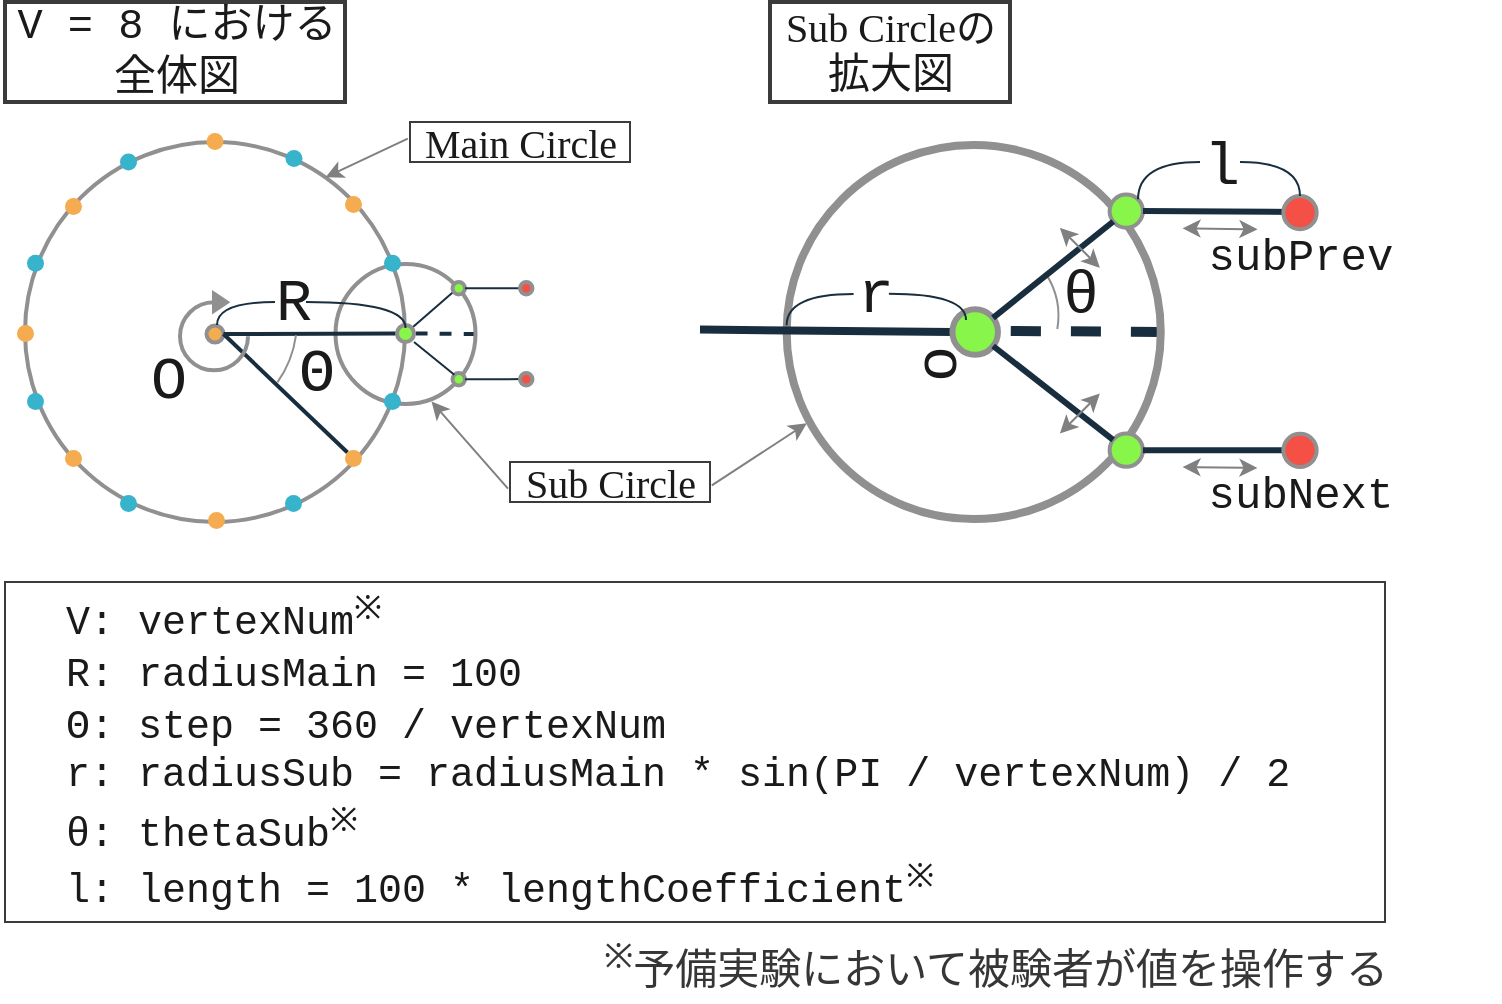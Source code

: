 <mxfile version="13.10.0" type="embed">
    <diagram id="sUMD44LDIuef9mWyuSko" name="calc_first_point">
        <mxGraphModel dx="622" dy="273" grid="1" gridSize="10" guides="1" tooltips="1" connect="1" arrows="1" fold="1" page="1" pageScale="1" pageWidth="827" pageHeight="1169" background="none" math="0" shadow="0">
            <root>
                <mxCell id="0"/>
                <mxCell id="1" parent="0"/>
                <mxCell id="111" value="" style="group;labelBorderColor=none;fontColor=#242424;spacing=10;labelBackgroundColor=#FFFFFF;fontSize=30;" parent="1" vertex="1" connectable="0">
                    <mxGeometry x="50" y="320" width="750" height="500" as="geometry"/>
                </mxCell>
                <mxCell id="14" value="" style="group;strokeWidth=9;fontFamily=Times New Roman;fontColor=#1A1A1A;" parent="111" vertex="1" connectable="0">
                    <mxGeometry x="2.5" y="60" width="747.5" height="400" as="geometry"/>
                </mxCell>
                <mxCell id="107" value="" style="endArrow=none;html=1;entryX=1;entryY=0.5;entryDx=0;entryDy=0;exitX=1;exitY=0.5;exitDx=0;exitDy=0;strokeWidth=2;dashed=1;curved=1;labelBackgroundColor=#EEEEEE;strokeColor=#182E3E;fontColor=#1A1A1A;" parent="14" source="66" target="54" edge="1">
                    <mxGeometry width="50" height="50" relative="1" as="geometry">
                        <mxPoint x="276.5" y="101.35" as="sourcePoint"/>
                        <mxPoint x="189.75" y="101.6" as="targetPoint"/>
                    </mxGeometry>
                </mxCell>
                <mxCell id="66" value="&lt;span style=&quot;color: rgba(0 , 0 , 0 , 0) ; font-family: monospace ; font-size: 0px&quot;&gt;z&lt;/span&gt;" style="ellipse;whiteSpace=wrap;html=1;aspect=fixed;strokeWidth=2;strokeColor=#909090;fillColor=none;fontColor=#1A1A1A;" parent="14" vertex="1">
                    <mxGeometry x="165.25" y="71" width="70" height="70" as="geometry"/>
                </mxCell>
                <mxCell id="70" value="" style="endArrow=none;html=1;strokeColor=#182E3E;exitX=0.078;exitY=0.77;exitDx=0;exitDy=0;exitPerimeter=0;entryX=0.496;entryY=0.5;entryDx=0;entryDy=0;entryPerimeter=0;curved=1;labelBackgroundColor=#EEEEEE;fontColor=#1A1A1A;" parent="14" source="68" target="66" edge="1">
                    <mxGeometry width="50" height="50" relative="1" as="geometry">
                        <mxPoint x="273.12" y="104.88" as="sourcePoint"/>
                        <mxPoint x="210" y="106" as="targetPoint"/>
                    </mxGeometry>
                </mxCell>
                <mxCell id="2" value="&lt;span style=&quot;color: rgba(0 , 0 , 0 , 0) ; font-family: monospace ; font-size: 0px&quot;&gt;%3CmxGraphModel%3E%3Croot%3E%3CmxCell%20id%3D%220%22%2F%3E%3CmxCell%20id%3D%221%22%20parent%3D%220%22%2F%3E%3CmxCell%20id%3D%222%22%20value%3D%22%22%20style%3D%22ellipse%3BwhiteSpace%3Dwrap%3Bhtml%3D1%3Baspect%3Dfixed%3BfillColor%3Dnone%3BstrokeWidth%3D2%3B%22%20vertex%3D%221%22%20parent%3D%221%22%3E%3CmxGeometry%20x%3D%2280%22%20y%3D%22380%22%20width%3D%22190%22%20height%3D%22190%22%20as%3D%22geometry%22%2F%3E%3C%2FmxCell%3E%3C%2Froot%3E%3C%2FmxGraphModel%3E&lt;/span&gt;" style="ellipse;whiteSpace=wrap;html=1;aspect=fixed;fillColor=none;strokeWidth=2;strokeColor=#909090;fontColor=#1A1A1A;" parent="14" vertex="1">
                    <mxGeometry x="10" y="10" width="190" height="190" as="geometry"/>
                </mxCell>
                <mxCell id="37" value="" style="ellipse;whiteSpace=wrap;html=1;aspect=fixed;strokeWidth=2;strokeColor=#909090;fillColor=#F5AB50;fontColor=#1A1A1A;" parent="14" vertex="1">
                    <mxGeometry x="100.75" y="101.75" width="8.5" height="8.5" as="geometry"/>
                </mxCell>
                <mxCell id="38" value="&lt;font style=&quot;font-size: 30px&quot;&gt;O&lt;/font&gt;" style="text;html=1;align=center;verticalAlign=middle;resizable=0;points=[];autosize=1;fontSize=22;fontFamily=Courier New;fontColor=#1A1A1A;" parent="14" vertex="1">
                    <mxGeometry x="66" y="114" width="30" height="30" as="geometry"/>
                </mxCell>
                <mxCell id="39" value="" style="endArrow=none;html=1;entryX=1;entryY=0.5;entryDx=0;entryDy=0;exitX=0;exitY=0.5;exitDx=0;exitDy=0;strokeWidth=2;curved=1;labelBackgroundColor=#EEEEEE;strokeColor=#182E3E;fontColor=#1A1A1A;" parent="14" source="54" target="37" edge="1">
                    <mxGeometry width="50" height="50" relative="1" as="geometry">
                        <mxPoint x="190" y="108" as="sourcePoint"/>
                        <mxPoint x="170" y="65" as="targetPoint"/>
                    </mxGeometry>
                </mxCell>
                <mxCell id="44" value="" style="endArrow=none;html=1;entryX=1;entryY=0.5;entryDx=0;entryDy=0;exitX=0;exitY=0;exitDx=0;exitDy=0;strokeWidth=2;curved=1;labelBackgroundColor=#EEEEEE;strokeColor=#182E3E;fontColor=#1A1A1A;" parent="14" source="62" target="37" edge="1">
                    <mxGeometry width="50" height="50" relative="1" as="geometry">
                        <mxPoint x="172.929" y="47.071" as="sourcePoint"/>
                        <mxPoint x="119.74" y="117.7" as="targetPoint"/>
                    </mxGeometry>
                </mxCell>
                <mxCell id="46" value="&lt;font style=&quot;font-size: 30px&quot;&gt;Θ&lt;/font&gt;" style="text;html=1;align=center;verticalAlign=middle;resizable=0;points=[];autosize=1;fontSize=22;fontFamily=Courier New;fontColor=#1A1A1A;" parent="14" vertex="1">
                    <mxGeometry x="140" y="110" width="30" height="30" as="geometry"/>
                </mxCell>
                <mxCell id="54" value="" style="ellipse;whiteSpace=wrap;html=1;aspect=fixed;strokeWidth=2;strokeColor=#909090;fontColor=#1A1A1A;fillColor=#88F54A;" parent="14" vertex="1">
                    <mxGeometry x="196" y="101.5" width="8.5" height="8.5" as="geometry"/>
                </mxCell>
                <mxCell id="56" value="" style="ellipse;whiteSpace=wrap;html=1;aspect=fixed;strokeWidth=2;fontColor=#1A1A1A;strokeColor=none;fillColor=#F5AB50;" parent="14" vertex="1">
                    <mxGeometry x="6" y="101.5" width="8.5" height="8.5" as="geometry"/>
                </mxCell>
                <mxCell id="57" value="" style="ellipse;whiteSpace=wrap;html=1;aspect=fixed;strokeWidth=2;fontColor=#1A1A1A;strokeColor=none;fillColor=#F5AB50;" parent="14" vertex="1">
                    <mxGeometry x="101.5" y="195" width="8.5" height="8.5" as="geometry"/>
                </mxCell>
                <mxCell id="58" value="" style="ellipse;whiteSpace=wrap;html=1;aspect=fixed;strokeWidth=2;fontColor=#1A1A1A;strokeColor=none;fillColor=#F5AB50;" parent="14" vertex="1">
                    <mxGeometry x="100.75" y="5.5" width="8.5" height="8.5" as="geometry"/>
                </mxCell>
                <mxCell id="59" value="" style="ellipse;whiteSpace=wrap;html=1;aspect=fixed;strokeWidth=2;fontColor=#1A1A1A;strokeColor=none;fillColor=#F5AB50;" parent="14" vertex="1">
                    <mxGeometry x="30" y="38" width="8.5" height="8.5" as="geometry"/>
                </mxCell>
                <mxCell id="60" value="" style="ellipse;whiteSpace=wrap;html=1;aspect=fixed;strokeWidth=2;fontColor=#1A1A1A;strokeColor=none;fillColor=#F5AB50;" parent="14" vertex="1">
                    <mxGeometry x="170" y="37" width="8.5" height="8.5" as="geometry"/>
                </mxCell>
                <mxCell id="61" value="" style="ellipse;whiteSpace=wrap;html=1;aspect=fixed;strokeWidth=2;fontColor=#1A1A1A;strokeColor=none;fillColor=#F5AB50;" parent="14" vertex="1">
                    <mxGeometry x="30" y="164" width="8.5" height="8.5" as="geometry"/>
                </mxCell>
                <mxCell id="62" value="" style="ellipse;whiteSpace=wrap;html=1;aspect=fixed;strokeWidth=2;fontColor=#1A1A1A;strokeColor=none;fillColor=#F5AB50;" parent="14" vertex="1">
                    <mxGeometry x="170" y="164" width="8.5" height="8.5" as="geometry"/>
                </mxCell>
                <mxCell id="45" value="" style="verticalLabelPosition=bottom;verticalAlign=top;html=1;shape=mxgraph.basic.arc;startAngle=0.23;endAngle=0.306;strokeColor=#909090;strokeWidth=1;fillColor=#F5AB50;rotation=15;fontColor=#1A1A1A;" parent="14" vertex="1">
                    <mxGeometry x="38.5" y="45.5" width="107.5" height="107.5" as="geometry"/>
                </mxCell>
                <mxCell id="68" value="" style="ellipse;whiteSpace=wrap;html=1;aspect=fixed;strokeWidth=2;fontColor=#1A1A1A;fillColor=#88F54A;strokeColor=#909090;" parent="14" vertex="1">
                    <mxGeometry x="223.75" y="80" width="6.25" height="6.25" as="geometry"/>
                </mxCell>
                <mxCell id="83" value="&lt;span style=&quot;font-family: &amp;#34;courier new&amp;#34; ; font-style: normal ; font-weight: 400 ; letter-spacing: normal ; text-align: left ; text-indent: 0px ; text-transform: none ; word-spacing: 0px ; display: inline ; float: none&quot;&gt;&lt;font style=&quot;font-size: 30px&quot;&gt;R&lt;/font&gt;&lt;/span&gt;" style="text;whiteSpace=wrap;html=1;fontSize=22;fontFamily=Courier New;labelBackgroundColor=none;fontColor=#1A1A1A;" parent="14" vertex="1">
                    <mxGeometry x="133.75" y="66.41" width="15" height="40" as="geometry"/>
                </mxCell>
                <mxCell id="93" value="" style="endArrow=none;html=1;strokeWidth=1;fontFamily=Courier New;fontSize=22;strokeColor=#182E3E;edgeStyle=orthogonalEdgeStyle;curved=1;labelBackgroundColor=#EEEEEE;fontColor=#1A1A1A;" parent="14" edge="1">
                    <mxGeometry width="50" height="50" relative="1" as="geometry">
                        <mxPoint x="106" y="101.5" as="sourcePoint"/>
                        <mxPoint x="135" y="90" as="targetPoint"/>
                        <Array as="points">
                            <mxPoint x="106" y="90"/>
                        </Array>
                    </mxGeometry>
                </mxCell>
                <mxCell id="94" value="" style="endArrow=none;html=1;strokeWidth=1;fontFamily=Courier New;fontSize=22;strokeColor=#182E3E;edgeStyle=orthogonalEdgeStyle;exitX=0.503;exitY=0.175;exitDx=0;exitDy=0;exitPerimeter=0;curved=1;labelBackgroundColor=#EEEEEE;fontColor=#1A1A1A;" parent="14" source="54" edge="1">
                    <mxGeometry width="50" height="50" relative="1" as="geometry">
                        <mxPoint x="116" y="111.5" as="sourcePoint"/>
                        <mxPoint x="150.5" y="90" as="targetPoint"/>
                        <Array as="points">
                            <mxPoint x="200" y="90"/>
                        </Array>
                    </mxGeometry>
                </mxCell>
                <mxCell id="99" value="" style="ellipse;whiteSpace=wrap;html=1;aspect=fixed;strokeWidth=2;fontColor=#1A1A1A;fillColor=#88F54A;strokeColor=#909090;" parent="14" vertex="1">
                    <mxGeometry x="223.75" y="125.5" width="6.25" height="6.25" as="geometry"/>
                </mxCell>
                <mxCell id="4" value="&lt;font style=&quot;font-size: 20px&quot;&gt;&lt;font style=&quot;font-size: 20px&quot; face=&quot;Courier New&quot;&gt;V: vertexNum&lt;/font&gt;&lt;font style=&quot;font-size: 20px&quot;&gt;&lt;sup&gt;※&lt;/sup&gt;&lt;/font&gt;&lt;br&gt;&lt;span style=&quot;font-family: &amp;#34;courier new&amp;#34;&quot;&gt;R: radiusMain = 100&lt;/span&gt;&lt;br&gt;&lt;span style=&quot;font-family: &amp;#34;courier new&amp;#34;&quot;&gt;Θ: step = 360 / vertexNum&lt;/span&gt;&lt;br&gt;&lt;/font&gt;&lt;div style=&quot;font-family: &amp;#34;courier new&amp;#34; ; font-size: 20px&quot;&gt;&lt;span&gt;&lt;font style=&quot;font-size: 20px&quot;&gt;r: radiusSub = radiusMain * sin(PI / vertexNum) / 2&lt;/font&gt;&lt;/span&gt;&lt;/div&gt;&lt;div style=&quot;font-size: 20px&quot;&gt;&lt;font style=&quot;font-size: 20px&quot;&gt;&lt;span style=&quot;font-family: &amp;#34;courier new&amp;#34;&quot;&gt;θ: thetaSub&lt;/span&gt;&lt;font style=&quot;font-size: 20px&quot;&gt;&lt;sup&gt;※&lt;/sup&gt;&lt;/font&gt;&lt;/font&gt;&lt;/div&gt;&lt;div&gt;&lt;span style=&quot;font-family: &amp;#34;courier new&amp;#34; ; font-size: 20px&quot;&gt;l: length = 100 * lengthCoefficient&lt;sup&gt;※&lt;/sup&gt;&lt;/span&gt;&lt;br&gt;&lt;/div&gt;" style="text;html=1;align=left;verticalAlign=middle;resizable=0;points=[];autosize=1;shadow=0;spacingTop=0;spacing=30;fontColor=#1A1A1A;strokeColor=#3B3B3B;" parent="14" vertex="1">
                    <mxGeometry y="230" width="690" height="170" as="geometry"/>
                </mxCell>
                <mxCell id="71" value="" style="endArrow=none;html=1;strokeColor=#182E3E;exitX=0;exitY=0;exitDx=0;exitDy=0;curved=1;labelBackgroundColor=#EEEEEE;fontColor=#1A1A1A;" parent="14" source="99" edge="1">
                    <mxGeometry width="50" height="50" relative="1" as="geometry">
                        <mxPoint x="235.5" y="122.745" as="sourcePoint"/>
                        <mxPoint x="204.5" y="110" as="targetPoint"/>
                    </mxGeometry>
                </mxCell>
                <mxCell id="89" value="subPrev" style="text;html=1;align=center;verticalAlign=middle;resizable=0;points=[];autosize=1;fontSize=22;fontFamily=Courier New;fontColor=#1A1A1A;" parent="14" vertex="1">
                    <mxGeometry x="592.5" y="53.66" width="110" height="30" as="geometry"/>
                </mxCell>
                <mxCell id="90" value="subNext" style="text;html=1;align=center;verticalAlign=middle;resizable=0;points=[];autosize=1;fontSize=22;fontFamily=Courier New;fontColor=#1A1A1A;" parent="14" vertex="1">
                    <mxGeometry x="592.5" y="172.5" width="110" height="30" as="geometry"/>
                </mxCell>
                <mxCell id="98" value="" style="group;fontColor=#1A1A1A;" parent="14" vertex="1" connectable="0">
                    <mxGeometry x="347.5" y="10" width="240" height="190" as="geometry"/>
                </mxCell>
                <mxCell id="79" value="" style="endArrow=none;html=1;dashed=1;strokeWidth=5;exitX=1;exitY=0.5;exitDx=0;exitDy=0;curved=1;labelBackgroundColor=#EEEEEE;strokeColor=#182E3E;fontColor=#1A1A1A;" parent="98" source="67" edge="1">
                    <mxGeometry width="50" height="50" relative="1" as="geometry">
                        <mxPoint x="230.4" y="95" as="sourcePoint"/>
                        <mxPoint x="145.28" y="94.406" as="targetPoint"/>
                    </mxGeometry>
                </mxCell>
                <mxCell id="67" value="&lt;span style=&quot;color: rgba(0 , 0 , 0 , 0) ; font-family: monospace ; font-size: 0px&quot;&gt;%3CmxGraphModel%3E%3Croot%3E%3CmxCell%20id%3D%220%22%2F%3E%3CmxCell%20id%3D%221%22%20parent%3D%220%22%2F%3E%3CmxCell%20id%3D%222%22%20value%3D%22%22%20style%3D%22ellipse%3BwhiteSpace%3Dwrap%3Bhtml%3D1%3Baspect%3Dfixed%3BfillColor%3Dnone%3BstrokeWidth%3D2%3B%22%20vertex%3D%221%22%20parent%3D%221%22%3E%3CmxGeometry%20x%3D%2280%22%20y%3D%22380%22%20width%3D%22190%22%20height%3D%22190%22%20as%3D%22geometry%22%2F%3E%3C%2FmxCell%3E%3C%2Froot%3E%3C%2FmxGraphModel%3E&lt;/span&gt;" style="ellipse;whiteSpace=wrap;html=1;aspect=fixed;strokeWidth=4;strokeColor=#909090;fillColor=none;fontColor=#1A1A1A;" parent="98" vertex="1">
                    <mxGeometry x="43.32" y="1.47" width="187.062" height="187.062" as="geometry"/>
                </mxCell>
                <mxCell id="81" value="" style="verticalLabelPosition=bottom;verticalAlign=top;html=1;shape=mxgraph.basic.arc;startAngle=0.162;endAngle=0.276;strokeColor=#909090;strokeWidth=1;fillColor=#F5AB50;rotation=0;fontColor=#1A1A1A;" parent="98" vertex="1">
                    <mxGeometry x="96.0" y="46.906" width="83.2" height="80.156" as="geometry"/>
                </mxCell>
                <mxCell id="64" value="" style="endArrow=none;html=1;exitX=0;exitY=0.5;exitDx=0;exitDy=0;curved=1;labelBackgroundColor=#EEEEEE;strokeColor=#182E3E;fontColor=#1A1A1A;" parent="98" target="63" edge="1">
                    <mxGeometry width="50" height="50" relative="1" as="geometry">
                        <mxPoint x="128.0" y="95" as="sourcePoint"/>
                        <mxPoint x="-38.4" y="93.812" as="targetPoint"/>
                    </mxGeometry>
                </mxCell>
                <mxCell id="50" value="" style="endArrow=none;html=1;exitX=0;exitY=0.5;exitDx=0;exitDy=0;strokeWidth=4;endFill=1;perimeterSpacing=0;comic=0;noJump=0;orthogonalLoop=0;backgroundOutline=0;metaEdit=0;fixDash=0;snapToPoint=0;curved=1;labelBackgroundColor=#EEEEEE;strokeColor=#182E3E;fontColor=#1A1A1A;" parent="98" source="63" edge="1">
                    <mxGeometry width="50" height="50" relative="1" as="geometry">
                        <mxPoint x="128.0" y="95" as="sourcePoint"/>
                        <mxPoint y="93.812" as="targetPoint"/>
                    </mxGeometry>
                </mxCell>
                <mxCell id="63" value="" style="ellipse;whiteSpace=wrap;html=1;aspect=fixed;strokeWidth=3;strokeColor=#909090;fontColor=#1A1A1A;fillColor=#88F54A;" parent="98" vertex="1">
                    <mxGeometry x="126.21" y="83.61" width="22.77" height="22.77" as="geometry"/>
                </mxCell>
                <mxCell id="72" value="" style="ellipse;whiteSpace=wrap;html=1;aspect=fixed;strokeWidth=2;fontColor=#1A1A1A;fillColor=#88F54A;strokeColor=#909090;" parent="98" vertex="1">
                    <mxGeometry x="204.8" y="26.22" width="16.66" height="16.66" as="geometry"/>
                </mxCell>
                <mxCell id="73" value="" style="ellipse;whiteSpace=wrap;html=1;aspect=fixed;strokeWidth=2;fontColor=#1A1A1A;fillColor=#88F54A;strokeColor=#909090;" parent="98" vertex="1">
                    <mxGeometry x="204.8" y="145.766" width="16.66" height="16.66" as="geometry"/>
                </mxCell>
                <mxCell id="74" value="" style="endArrow=none;html=1;strokeColor=#182E3E;strokeWidth=3;curved=1;labelBackgroundColor=#EEEEEE;fontColor=#1A1A1A;" parent="98" source="72" target="63" edge="1">
                    <mxGeometry width="50" height="50" relative="1" as="geometry">
                        <mxPoint x="177.942" y="81.715" as="sourcePoint"/>
                        <mxPoint x="138.88" y="95" as="targetPoint"/>
                    </mxGeometry>
                </mxCell>
                <mxCell id="75" value="" style="endArrow=none;html=1;strokeColor=#182E3E;strokeWidth=3;curved=1;labelBackgroundColor=#EEEEEE;fontColor=#1A1A1A;" parent="98" source="63" target="73" edge="1">
                    <mxGeometry width="50" height="50" relative="1" as="geometry">
                        <mxPoint x="233.071" y="73.819" as="sourcePoint"/>
                        <mxPoint x="151.68" y="106.875" as="targetPoint"/>
                    </mxGeometry>
                </mxCell>
                <mxCell id="76" value="o" style="text;html=1;align=center;verticalAlign=middle;resizable=0;points=[];autosize=1;fontSize=30;fontFamily=Courier New;fontColor=#1A1A1A;rotation=90;" parent="98" vertex="1">
                    <mxGeometry x="106.0" y="90.438" width="30" height="40" as="geometry"/>
                </mxCell>
                <mxCell id="78" value="θ" style="text;html=1;align=center;verticalAlign=middle;resizable=0;points=[];autosize=1;fontSize=30;fontFamily=Courier New;fontColor=#1A1A1A;" parent="98" vertex="1">
                    <mxGeometry x="174.921" y="56.442" width="30" height="40" as="geometry"/>
                </mxCell>
                <mxCell id="96" value="" style="endArrow=none;html=1;strokeWidth=1;fontFamily=Courier New;fontSize=22;strokeColor=#182E3E;edgeStyle=orthogonalEdgeStyle;exitX=0;exitY=0.482;exitDx=0;exitDy=0;exitPerimeter=0;curved=1;labelBackgroundColor=#EEEEEE;fontColor=#1A1A1A;" parent="98" source="67" target="97" edge="1">
                    <mxGeometry width="50" height="50" relative="1" as="geometry">
                        <mxPoint x="146.24" y="95.891" as="sourcePoint"/>
                        <mxPoint x="51.2" y="87.875" as="targetPoint"/>
                        <Array as="points">
                            <mxPoint x="43" y="76"/>
                        </Array>
                    </mxGeometry>
                </mxCell>
                <mxCell id="97" value="&lt;span style=&quot;font-family: &amp;quot;courier new&amp;quot;; font-size: 30px; font-style: normal; font-weight: 400; letter-spacing: normal; text-align: left; text-indent: 0px; text-transform: none; word-spacing: 0px; display: inline; float: none;&quot;&gt;r&lt;/span&gt;" style="text;whiteSpace=wrap;html=1;fontSize=30;fontFamily=Courier New;verticalAlign=middle;labelBackgroundColor=none;fontColor=#1A1A1A;" parent="98" vertex="1">
                    <mxGeometry x="76.8" y="52.689" width="19.2" height="47.5" as="geometry"/>
                </mxCell>
                <mxCell id="95" value="" style="endArrow=none;html=1;strokeWidth=1;fontFamily=Courier New;fontSize=22;strokeColor=#182E3E;edgeStyle=orthogonalEdgeStyle;entryX=0.919;entryY=0.489;entryDx=0;entryDy=0;entryPerimeter=0;curved=1;labelBackgroundColor=#EEEEEE;fontColor=#1A1A1A;" parent="98" target="97" edge="1">
                    <mxGeometry width="50" height="50" relative="1" as="geometry">
                        <mxPoint x="133" y="89" as="sourcePoint"/>
                        <mxPoint x="115.2" y="76" as="targetPoint"/>
                        <Array as="points">
                            <mxPoint x="133" y="89"/>
                            <mxPoint x="133" y="76"/>
                        </Array>
                    </mxGeometry>
                </mxCell>
                <mxCell id="157" value="" style="endArrow=classic;startArrow=classic;html=1;strokeColor=#808080;fontSize=30;fontColor=#1A1A1A;" parent="98" edge="1">
                    <mxGeometry width="50" height="50" relative="1" as="geometry">
                        <mxPoint x="199.92" y="62.88" as="sourcePoint"/>
                        <mxPoint x="179.92" y="42.88" as="targetPoint"/>
                    </mxGeometry>
                </mxCell>
                <mxCell id="158" value="" style="endArrow=classic;startArrow=classic;html=1;strokeColor=#808080;fontSize=30;fontColor=#1A1A1A;" parent="98" edge="1">
                    <mxGeometry width="50" height="50" relative="1" as="geometry">
                        <mxPoint x="179.92" y="145.77" as="sourcePoint"/>
                        <mxPoint x="199.92" y="125.77" as="targetPoint"/>
                    </mxGeometry>
                </mxCell>
                <mxCell id="120" value="" style="endArrow=none;html=1;strokeColor=#182E3E;strokeWidth=3;curved=1;entryX=1;entryY=0.5;entryDx=0;entryDy=0;labelBackgroundColor=#EEEEEE;fontColor=#1A1A1A;" parent="14" target="72" edge="1">
                    <mxGeometry width="50" height="50" relative="1" as="geometry">
                        <mxPoint x="647.5" y="45" as="sourcePoint"/>
                        <mxPoint x="587.496" y="96.766" as="targetPoint"/>
                    </mxGeometry>
                </mxCell>
                <mxCell id="124" value="" style="endArrow=none;html=1;strokeColor=#182E3E;strokeWidth=3;curved=1;labelBackgroundColor=#EEEEEE;fontColor=#1A1A1A;" parent="14" source="128" target="73" edge="1">
                    <mxGeometry width="50" height="50" relative="1" as="geometry">
                        <mxPoint x="647.5" y="165" as="sourcePoint"/>
                        <mxPoint x="568.96" y="168.02" as="targetPoint"/>
                    </mxGeometry>
                </mxCell>
                <mxCell id="127" value="" style="ellipse;whiteSpace=wrap;html=1;aspect=fixed;strokeWidth=2;strokeColor=#909090;fontColor=#1A1A1A;fillColor=#F55045;" parent="14" vertex="1">
                    <mxGeometry x="639.17" y="37.0" width="16.66" height="16.66" as="geometry"/>
                </mxCell>
                <mxCell id="128" value="" style="ellipse;whiteSpace=wrap;html=1;aspect=fixed;strokeWidth=2;strokeColor=#909090;fontColor=#1A1A1A;fillColor=#F55045;" parent="14" vertex="1">
                    <mxGeometry x="639.17" y="155.84" width="16.66" height="16.66" as="geometry"/>
                </mxCell>
                <mxCell id="130" value="&lt;span style=&quot;font-family: &amp;quot;courier new&amp;quot;; font-size: 30px; font-style: normal; font-weight: 400; letter-spacing: normal; text-align: left; text-indent: 0px; text-transform: none; word-spacing: 0px; display: inline; float: none;&quot;&gt;l&lt;/span&gt;" style="text;whiteSpace=wrap;html=1;fontSize=30;fontFamily=Times New Roman;fontColor=#1A1A1A;" parent="14" vertex="1">
                    <mxGeometry x="597.5" y="-3.78" width="20" height="40" as="geometry"/>
                </mxCell>
                <mxCell id="135" value="" style="endArrow=none;html=1;strokeWidth=1;fontFamily=Courier New;fontSize=22;strokeColor=#182E3E;edgeStyle=orthogonalEdgeStyle;curved=1;exitX=1;exitY=0;exitDx=0;exitDy=0;labelBackgroundColor=#EEEEEE;fontColor=#1A1A1A;" parent="14" source="72" target="130" edge="1">
                    <mxGeometry width="50" height="50" relative="1" as="geometry">
                        <mxPoint x="626.83" y="21.5" as="sourcePoint"/>
                        <mxPoint x="597.5" y="16" as="targetPoint"/>
                        <Array as="points">
                            <mxPoint x="567" y="20"/>
                        </Array>
                    </mxGeometry>
                </mxCell>
                <mxCell id="137" value="" style="endArrow=none;html=1;strokeWidth=1;fontFamily=Courier New;fontSize=22;strokeColor=#182E3E;edgeStyle=orthogonalEdgeStyle;curved=1;exitX=0.5;exitY=0;exitDx=0;exitDy=0;labelBackgroundColor=#EEEEEE;fontColor=#1A1A1A;" parent="14" source="127" target="130" edge="1">
                    <mxGeometry width="50" height="50" relative="1" as="geometry">
                        <mxPoint x="576.52" y="48.66" as="sourcePoint"/>
                        <mxPoint x="607.5" y="30" as="targetPoint"/>
                        <Array as="points">
                            <mxPoint x="648" y="20"/>
                        </Array>
                    </mxGeometry>
                </mxCell>
                <mxCell id="140" value="" style="ellipse;whiteSpace=wrap;html=1;aspect=fixed;strokeWidth=2;fontColor=#1A1A1A;strokeColor=none;fillColor=#37B3CC;" parent="14" vertex="1">
                    <mxGeometry x="189.5" y="135.5" width="8.5" height="8.5" as="geometry"/>
                </mxCell>
                <mxCell id="141" value="" style="ellipse;whiteSpace=wrap;html=1;aspect=fixed;strokeWidth=2;fontColor=#1A1A1A;strokeColor=none;fillColor=#37B3CC;" parent="14" vertex="1">
                    <mxGeometry x="140" y="186.5" width="8.5" height="8.5" as="geometry"/>
                </mxCell>
                <mxCell id="142" value="" style="ellipse;whiteSpace=wrap;html=1;aspect=fixed;strokeWidth=2;fontColor=#1A1A1A;strokeColor=none;fillColor=#37B3CC;" parent="14" vertex="1">
                    <mxGeometry x="57.5" y="186.5" width="8.5" height="8.5" as="geometry"/>
                </mxCell>
                <mxCell id="143" value="" style="ellipse;whiteSpace=wrap;html=1;aspect=fixed;strokeWidth=2;fontColor=#1A1A1A;strokeColor=none;fillColor=#37B3CC;" parent="14" vertex="1">
                    <mxGeometry x="11" y="135.5" width="8.5" height="8.5" as="geometry"/>
                </mxCell>
                <mxCell id="144" value="" style="ellipse;whiteSpace=wrap;html=1;aspect=fixed;strokeWidth=2;fontColor=#1A1A1A;strokeColor=none;fillColor=#37B3CC;" parent="14" vertex="1">
                    <mxGeometry x="11" y="66.41" width="8.5" height="8.5" as="geometry"/>
                </mxCell>
                <mxCell id="145" value="" style="ellipse;whiteSpace=wrap;html=1;aspect=fixed;strokeWidth=2;fontColor=#1A1A1A;strokeColor=none;fillColor=#37B3CC;" parent="14" vertex="1">
                    <mxGeometry x="189.5" y="66.41" width="8.5" height="8.5" as="geometry"/>
                </mxCell>
                <mxCell id="146" value="" style="ellipse;whiteSpace=wrap;html=1;aspect=fixed;strokeWidth=2;fontColor=#1A1A1A;strokeColor=none;fillColor=#37B3CC;" parent="14" vertex="1">
                    <mxGeometry x="140.25" y="14" width="8.5" height="8.5" as="geometry"/>
                </mxCell>
                <mxCell id="147" value="" style="ellipse;whiteSpace=wrap;html=1;aspect=fixed;strokeWidth=2;fontColor=#1A1A1A;strokeColor=none;fillColor=#37B3CC;" parent="14" vertex="1">
                    <mxGeometry x="57.5" y="15.75" width="8.5" height="8.5" as="geometry"/>
                </mxCell>
                <mxCell id="149" value="&lt;font style=&quot;font-size: 20px&quot; face=&quot;Times New Roman&quot;&gt;Sub Circle&lt;/font&gt;" style="text;html=1;align=center;verticalAlign=middle;resizable=0;points=[];autosize=1;fontColor=#1A1A1A;strokeColor=#3B3B3B;" parent="14" vertex="1">
                    <mxGeometry x="252.5" y="170" width="100" height="20" as="geometry"/>
                </mxCell>
                <mxCell id="151" value="" style="endArrow=classic;html=1;strokeColor=#808080;fontColor=#1A1A1A;entryX=0.686;entryY=0.982;entryDx=0;entryDy=0;entryPerimeter=0;exitX=-0.01;exitY=0.665;exitDx=0;exitDy=0;exitPerimeter=0;" parent="14" source="149" target="66" edge="1">
                    <mxGeometry width="50" height="50" relative="1" as="geometry">
                        <mxPoint x="248.5" y="182" as="sourcePoint"/>
                        <mxPoint x="347.5" as="targetPoint"/>
                    </mxGeometry>
                </mxCell>
                <mxCell id="153" value="" style="endArrow=classic;html=1;strokeColor=#808080;fontColor=#1A1A1A;exitX=1.009;exitY=0.586;exitDx=0;exitDy=0;exitPerimeter=0;entryX=0.054;entryY=0.744;entryDx=0;entryDy=0;entryPerimeter=0;" parent="14" source="149" target="67" edge="1">
                    <mxGeometry width="50" height="50" relative="1" as="geometry">
                        <mxPoint x="274.7" y="181.14" as="sourcePoint"/>
                        <mxPoint x="223.27" y="149.74" as="targetPoint"/>
                    </mxGeometry>
                </mxCell>
                <mxCell id="160" value="" style="endArrow=classic;startArrow=classic;html=1;strokeColor=#808080;fontSize=30;fontColor=#1A1A1A;" parent="14" edge="1">
                    <mxGeometry width="50" height="50" relative="1" as="geometry">
                        <mxPoint x="588.75" y="53.16" as="sourcePoint"/>
                        <mxPoint x="626.25" y="53.66" as="targetPoint"/>
                    </mxGeometry>
                </mxCell>
                <mxCell id="161" value="" style="endArrow=classic;startArrow=classic;html=1;strokeColor=#808080;fontSize=30;fontColor=#1A1A1A;" parent="14" edge="1">
                    <mxGeometry width="50" height="50" relative="1" as="geometry">
                        <mxPoint x="588.75" y="172.5" as="sourcePoint"/>
                        <mxPoint x="626.25" y="173" as="targetPoint"/>
                    </mxGeometry>
                </mxCell>
                <mxCell id="162" value="" style="endArrow=none;html=1;strokeColor=#182E3E;entryX=1;entryY=0.5;entryDx=0;entryDy=0;curved=1;labelBackgroundColor=#EEEEEE;fontColor=#1A1A1A;" parent="14" source="165" target="68" edge="1">
                    <mxGeometry width="50" height="50" relative="1" as="geometry">
                        <mxPoint x="259.25" y="83" as="sourcePoint"/>
                        <mxPoint x="235.25" y="83.25" as="targetPoint"/>
                    </mxGeometry>
                </mxCell>
                <mxCell id="163" value="" style="endArrow=none;html=1;strokeColor=#182E3E;entryX=1;entryY=0.5;entryDx=0;entryDy=0;curved=1;labelBackgroundColor=#EEEEEE;fontColor=#1A1A1A;" parent="14" edge="1">
                    <mxGeometry width="50" height="50" relative="1" as="geometry">
                        <mxPoint x="259.25" y="128.56" as="sourcePoint"/>
                        <mxPoint x="230" y="128.685" as="targetPoint"/>
                    </mxGeometry>
                </mxCell>
                <mxCell id="164" value="" style="ellipse;whiteSpace=wrap;html=1;aspect=fixed;strokeWidth=2;fontColor=#1A1A1A;strokeColor=#909090;fillColor=#F55045;" parent="14" vertex="1">
                    <mxGeometry x="257.5" y="125.5" width="6.25" height="6.25" as="geometry"/>
                </mxCell>
                <mxCell id="165" value="" style="ellipse;whiteSpace=wrap;html=1;aspect=fixed;strokeWidth=2;fontColor=#1A1A1A;strokeColor=#909090;fillColor=#F55045;" parent="14" vertex="1">
                    <mxGeometry x="257.5" y="80" width="6.25" height="6.25" as="geometry"/>
                </mxCell>
                <mxCell id="171" value="" style="html=1;verticalLabelPosition=bottom;align=center;labelBackgroundColor=#ffffff;verticalAlign=top;strokeWidth=2;shadow=0;dashed=0;shape=mxgraph.ios7.icons.reload;rounded=0;sketch=0;fillColor=#909090;fontSize=30;fontColor=#1A1A1A;strokeColor=#909090;" parent="14" vertex="1">
                    <mxGeometry x="87.5" y="85.88" width="34" height="38.25" as="geometry"/>
                </mxCell>
                <mxCell id="101" value="&lt;span style=&quot;font-size: 21px ; font-style: normal ; font-weight: 400 ; letter-spacing: normal ; text-align: left ; text-indent: 0px ; text-transform: none ; word-spacing: 0px ; display: inline ; float: none&quot;&gt;&lt;font color=&quot;#363636&quot;&gt;&lt;sup&gt;&lt;font face=&quot;Helvetica&quot;&gt;※&lt;/font&gt;&lt;/sup&gt;&lt;font face=&quot;courier new&quot;&gt;予備実験において被験者が値を操作する&lt;/font&gt;&lt;/font&gt;&lt;/span&gt;" style="text;whiteSpace=wrap;html=1;fontSize=18;fontFamily=Times New Roman;fontColor=#1A1A1A;" parent="111" vertex="1">
                    <mxGeometry x="300" y="460" width="430" height="40" as="geometry"/>
                </mxCell>
                <mxCell id="103" value="&lt;font face=&quot;Courier New&quot; style=&quot;font-size: 21px&quot;&gt;V = 8 における&lt;br&gt;全体図&lt;br&gt;&lt;/font&gt;" style="text;html=1;align=center;verticalAlign=middle;resizable=0;points=[];autosize=1;fontSize=18;fontFamily=Times New Roman;fontColor=#1A1A1A;strokeWidth=2;strokeColor=#3B3B3B;" parent="111" vertex="1">
                    <mxGeometry x="2.5" width="170" height="50" as="geometry"/>
                </mxCell>
                <mxCell id="104" value="&lt;span style=&quot;font-size: 20px&quot;&gt;Sub Circle&lt;/span&gt;&lt;span style=&quot;font-family: &amp;#34;helvetica&amp;#34; ; font-size: 20px&quot;&gt;の&lt;br&gt;&lt;/span&gt;&lt;font face=&quot;Courier New&quot;&gt;&lt;span style=&quot;font-size: 21px&quot;&gt;拡大図&lt;/span&gt;&lt;/font&gt;" style="text;html=1;align=center;verticalAlign=middle;resizable=0;points=[];autosize=1;fontSize=18;fontFamily=Times New Roman;fontColor=#1A1A1A;strokeWidth=2;strokeColor=#3B3B3B;" parent="111" vertex="1">
                    <mxGeometry x="385" width="120" height="50" as="geometry"/>
                </mxCell>
                <mxCell id="148" value="&lt;font style=&quot;font-size: 20px&quot; face=&quot;Times New Roman&quot;&gt;Main Circle&lt;/font&gt;" style="text;html=1;align=center;verticalAlign=middle;resizable=0;points=[];autosize=1;fontColor=#1A1A1A;strokeColor=#3B3B3B;" parent="111" vertex="1">
                    <mxGeometry x="205" y="60" width="110" height="20" as="geometry"/>
                </mxCell>
                <mxCell id="150" value="" style="endArrow=classic;html=1;fontColor=#1A1A1A;exitX=-0.01;exitY=0.417;exitDx=0;exitDy=0;exitPerimeter=0;strokeColor=#808080;entryX=0.791;entryY=0.093;entryDx=0;entryDy=0;entryPerimeter=0;" parent="111" source="148" target="2" edge="1">
                    <mxGeometry width="50" height="50" relative="1" as="geometry">
                        <mxPoint x="200" y="150" as="sourcePoint"/>
                        <mxPoint x="250" y="100" as="targetPoint"/>
                    </mxGeometry>
                </mxCell>
            </root>
        </mxGraphModel>
    </diagram>
</mxfile>